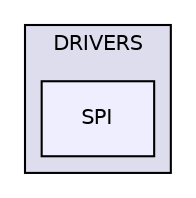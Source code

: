 digraph "C:/Program Files (x86)/Arduino/libraries/WiFi/extras/wifi_dnld/src/SOFTWARE_FRAMEWORK/DRIVERS/SPI" {
  compound=true
  node [ fontsize="10", fontname="Helvetica"];
  edge [ labelfontsize="10", labelfontname="Helvetica"];
  subgraph clusterdir_f4176d086d6c673fb4ca198fc8025fcc {
    graph [ bgcolor="#ddddee", pencolor="black", label="DRIVERS" fontname="Helvetica", fontsize="10", URL="dir_f4176d086d6c673fb4ca198fc8025fcc.html"]
  dir_2d957d4023feb3327b9a56a1c2166a50 [shape=box, label="SPI", style="filled", fillcolor="#eeeeff", pencolor="black", URL="dir_2d957d4023feb3327b9a56a1c2166a50.html"];
  }
}
